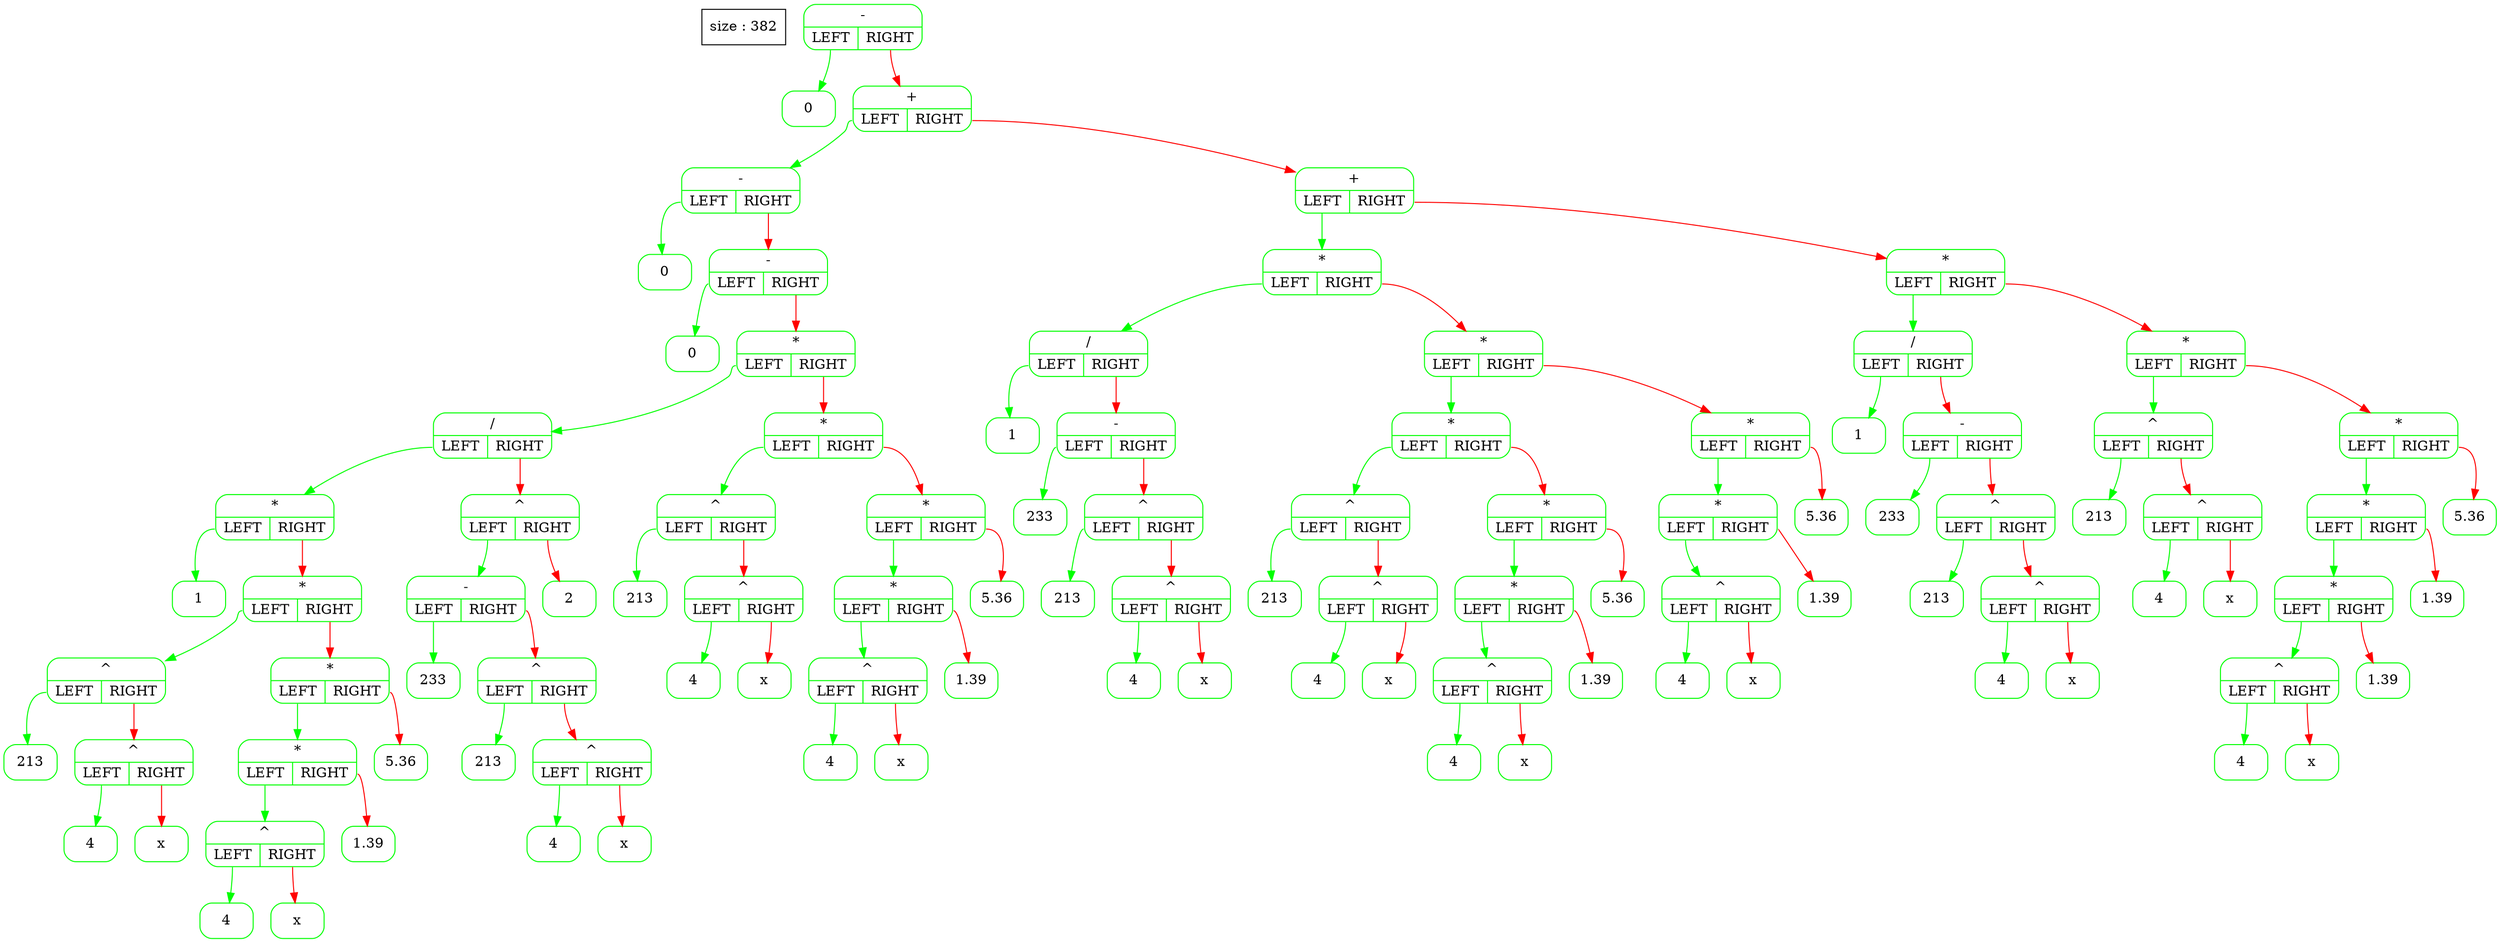 digraph G {                
  tree [shape=box ; stryle=rounded ; label="size : 382"];                
  edge [color=black];                
  node [shape=record ; style=rounded ; color=green];
14716728 [label="{-|{<YES>LEFT|<NO>RIGHT}}"];
14625328 [label="{0}"];
14709368 [label="{+|{<YES>LEFT|<NO>RIGHT}}"];
14677744 [label="{-|{<YES>LEFT|<NO>RIGHT}}"];
14659592 [label="{0}"];
14675624 [label="{-|{<YES>LEFT|<NO>RIGHT}}"];
14652152 [label="{0}"];
14674104 [label="{*|{<YES>LEFT|<NO>RIGHT}}"];
14671544 [label="{/|{<YES>LEFT|<NO>RIGHT}}"];
14654232 [label="{*|{<YES>LEFT|<NO>RIGHT}}"];
14651872 [label="{1}"];
14653992 [label="{*|{<YES>LEFT|<NO>RIGHT}}"];
14652472 [label="{^|{<YES>LEFT|<NO>RIGHT}}"];
14651672 [label="{213}"];
14651912 [label="{^|{<YES>LEFT|<NO>RIGHT}}"];
14652192 [label="{4}"];
14651592 [label="{x}"];
14653872 [label="{*|{<YES>LEFT|<NO>RIGHT}}"];
14653672 [label="{*|{<YES>LEFT|<NO>RIGHT}}"];
14653472 [label="{^|{<YES>LEFT|<NO>RIGHT}}"];
14653352 [label="{4}"];
14653792 [label="{x}"];
14653312 [label="{1.39}"];
14654072 [label="{5.36}"];
14670584 [label="{^|{<YES>LEFT|<NO>RIGHT}}"];
14654552 [label="{-|{<YES>LEFT|<NO>RIGHT}}"];
14655352 [label="{233}"];
14655272 [label="{^|{<YES>LEFT|<NO>RIGHT}}"];
14654672 [label="{213}"];
14655232 [label="{^|{<YES>LEFT|<NO>RIGHT}}"];
14654352 [label="{4}"];
14654752 [label="{x}"];
14670824 [label="{2}"];
14673784 [label="{*|{<YES>LEFT|<NO>RIGHT}}"];
14672384 [label="{^|{<YES>LEFT|<NO>RIGHT}}"];
14673064 [label="{213}"];
14672824 [label="{^|{<YES>LEFT|<NO>RIGHT}}"];
14671824 [label="{4}"];
14672464 [label="{x}"];
14671984 [label="{*|{<YES>LEFT|<NO>RIGHT}}"];
14671904 [label="{*|{<YES>LEFT|<NO>RIGHT}}"];
14672304 [label="{^|{<YES>LEFT|<NO>RIGHT}}"];
14672664 [label="{4}"];
14672704 [label="{x}"];
14672784 [label="{1.39}"];
14671944 [label="{5.36}"];
14706128 [label="{+|{<YES>LEFT|<NO>RIGHT}}"];
14687376 [label="{*|{<YES>LEFT|<NO>RIGHT}}"];
14700296 [label="{/|{<YES>LEFT|<NO>RIGHT}}"];
14699096 [label="{1}"];
14700456 [label="{-|{<YES>LEFT|<NO>RIGHT}}"];
14699536 [label="{233}"];
14698856 [label="{^|{<YES>LEFT|<NO>RIGHT}}"];
14699576 [label="{213}"];
14698776 [label="{^|{<YES>LEFT|<NO>RIGHT}}"];
14699056 [label="{4}"];
14698616 [label="{x}"];
14686496 [label="{*|{<YES>LEFT|<NO>RIGHT}}"];
14684576 [label="{*|{<YES>LEFT|<NO>RIGHT}}"];
14684456 [label="{^|{<YES>LEFT|<NO>RIGHT}}"];
14699896 [label="{213}"];
14700056 [label="{^|{<YES>LEFT|<NO>RIGHT}}"];
14699976 [label="{4}"];
14700016 [label="{x}"];
14685496 [label="{*|{<YES>LEFT|<NO>RIGHT}}"];
14685056 [label="{*|{<YES>LEFT|<NO>RIGHT}}"];
14685376 [label="{^|{<YES>LEFT|<NO>RIGHT}}"];
14685456 [label="{4}"];
14684896 [label="{x}"];
14684936 [label="{1.39}"];
14685256 [label="{5.36}"];
14686856 [label="{*|{<YES>LEFT|<NO>RIGHT}}"];
14686016 [label="{*|{<YES>LEFT|<NO>RIGHT}}"];
14685856 [label="{^|{<YES>LEFT|<NO>RIGHT}}"];
14685936 [label="{4}"];
14686736 [label="{x}"];
14685976 [label="{1.39}"];
14686056 [label="{5.36}"];
14706288 [label="{*|{<YES>LEFT|<NO>RIGHT}}"];
14704488 [label="{/|{<YES>LEFT|<NO>RIGHT}}"];
14703128 [label="{1}"];
14702368 [label="{-|{<YES>LEFT|<NO>RIGHT}}"];
14703168 [label="{233}"];
14702208 [label="{^|{<YES>LEFT|<NO>RIGHT}}"];
14702808 [label="{213}"];
14702848 [label="{^|{<YES>LEFT|<NO>RIGHT}}"];
14702328 [label="{4}"];
14702528 [label="{x}"];
14705168 [label="{*|{<YES>LEFT|<NO>RIGHT}}"];
14703448 [label="{^|{<YES>LEFT|<NO>RIGHT}}"];
14704248 [label="{213}"];
14704408 [label="{^|{<YES>LEFT|<NO>RIGHT}}"];
14704008 [label="{4}"];
14703608 [label="{x}"];
14704688 [label="{*|{<YES>LEFT|<NO>RIGHT}}"];
14705008 [label="{*|{<YES>LEFT|<NO>RIGHT}}"];
14703528 [label="{*|{<YES>LEFT|<NO>RIGHT}}"];
14704368 [label="{^|{<YES>LEFT|<NO>RIGHT}}"];
14704328 [label="{4}"];
14703488 [label="{x}"];
14704448 [label="{1.39}"];
14705328 [label="{1.39}"];
14705448 [label="{5.36}"];
14716728:<YES> -> 14625328 [color=green];
14716728:<NO> -> 14709368 [color=red];
14709368:<YES> -> 14677744 [color=green];
14677744:<YES> -> 14659592 [color=green];
14677744:<NO> -> 14675624 [color=red];
14675624:<YES> -> 14652152 [color=green];
14675624:<NO> -> 14674104 [color=red];
14674104:<YES> -> 14671544 [color=green];
14671544:<YES> -> 14654232 [color=green];
14654232:<YES> -> 14651872 [color=green];
14654232:<NO> -> 14653992 [color=red];
14653992:<YES> -> 14652472 [color=green];
14652472:<YES> -> 14651672 [color=green];
14652472:<NO> -> 14651912 [color=red];
14651912:<YES> -> 14652192 [color=green];
14651912:<NO> -> 14651592 [color=red];
14653992:<NO> -> 14653872 [color=red];
14653872:<YES> -> 14653672 [color=green];
14653672:<YES> -> 14653472 [color=green];
14653472:<YES> -> 14653352 [color=green];
14653472:<NO> -> 14653792 [color=red];
14653672:<NO> -> 14653312 [color=red];
14653872:<NO> -> 14654072 [color=red];
14671544:<NO> -> 14670584 [color=red];
14670584:<YES> -> 14654552 [color=green];
14654552:<YES> -> 14655352 [color=green];
14654552:<NO> -> 14655272 [color=red];
14655272:<YES> -> 14654672 [color=green];
14655272:<NO> -> 14655232 [color=red];
14655232:<YES> -> 14654352 [color=green];
14655232:<NO> -> 14654752 [color=red];
14670584:<NO> -> 14670824 [color=red];
14674104:<NO> -> 14673784 [color=red];
14673784:<YES> -> 14672384 [color=green];
14672384:<YES> -> 14673064 [color=green];
14672384:<NO> -> 14672824 [color=red];
14672824:<YES> -> 14671824 [color=green];
14672824:<NO> -> 14672464 [color=red];
14673784:<NO> -> 14671984 [color=red];
14671984:<YES> -> 14671904 [color=green];
14671904:<YES> -> 14672304 [color=green];
14672304:<YES> -> 14672664 [color=green];
14672304:<NO> -> 14672704 [color=red];
14671904:<NO> -> 14672784 [color=red];
14671984:<NO> -> 14671944 [color=red];
14709368:<NO> -> 14706128 [color=red];
14706128:<YES> -> 14687376 [color=green];
14687376:<YES> -> 14700296 [color=green];
14700296:<YES> -> 14699096 [color=green];
14700296:<NO> -> 14700456 [color=red];
14700456:<YES> -> 14699536 [color=green];
14700456:<NO> -> 14698856 [color=red];
14698856:<YES> -> 14699576 [color=green];
14698856:<NO> -> 14698776 [color=red];
14698776:<YES> -> 14699056 [color=green];
14698776:<NO> -> 14698616 [color=red];
14687376:<NO> -> 14686496 [color=red];
14686496:<YES> -> 14684576 [color=green];
14684576:<YES> -> 14684456 [color=green];
14684456:<YES> -> 14699896 [color=green];
14684456:<NO> -> 14700056 [color=red];
14700056:<YES> -> 14699976 [color=green];
14700056:<NO> -> 14700016 [color=red];
14684576:<NO> -> 14685496 [color=red];
14685496:<YES> -> 14685056 [color=green];
14685056:<YES> -> 14685376 [color=green];
14685376:<YES> -> 14685456 [color=green];
14685376:<NO> -> 14684896 [color=red];
14685056:<NO> -> 14684936 [color=red];
14685496:<NO> -> 14685256 [color=red];
14686496:<NO> -> 14686856 [color=red];
14686856:<YES> -> 14686016 [color=green];
14686016:<YES> -> 14685856 [color=green];
14685856:<YES> -> 14685936 [color=green];
14685856:<NO> -> 14686736 [color=red];
14686016:<NO> -> 14685976 [color=red];
14686856:<NO> -> 14686056 [color=red];
14706128:<NO> -> 14706288 [color=red];
14706288:<YES> -> 14704488 [color=green];
14704488:<YES> -> 14703128 [color=green];
14704488:<NO> -> 14702368 [color=red];
14702368:<YES> -> 14703168 [color=green];
14702368:<NO> -> 14702208 [color=red];
14702208:<YES> -> 14702808 [color=green];
14702208:<NO> -> 14702848 [color=red];
14702848:<YES> -> 14702328 [color=green];
14702848:<NO> -> 14702528 [color=red];
14706288:<NO> -> 14705168 [color=red];
14705168:<YES> -> 14703448 [color=green];
14703448:<YES> -> 14704248 [color=green];
14703448:<NO> -> 14704408 [color=red];
14704408:<YES> -> 14704008 [color=green];
14704408:<NO> -> 14703608 [color=red];
14705168:<NO> -> 14704688 [color=red];
14704688:<YES> -> 14705008 [color=green];
14705008:<YES> -> 14703528 [color=green];
14703528:<YES> -> 14704368 [color=green];
14704368:<YES> -> 14704328 [color=green];
14704368:<NO> -> 14703488 [color=red];
14703528:<NO> -> 14704448 [color=red];
14705008:<NO> -> 14705328 [color=red];
14704688:<NO> -> 14705448 [color=red];
}